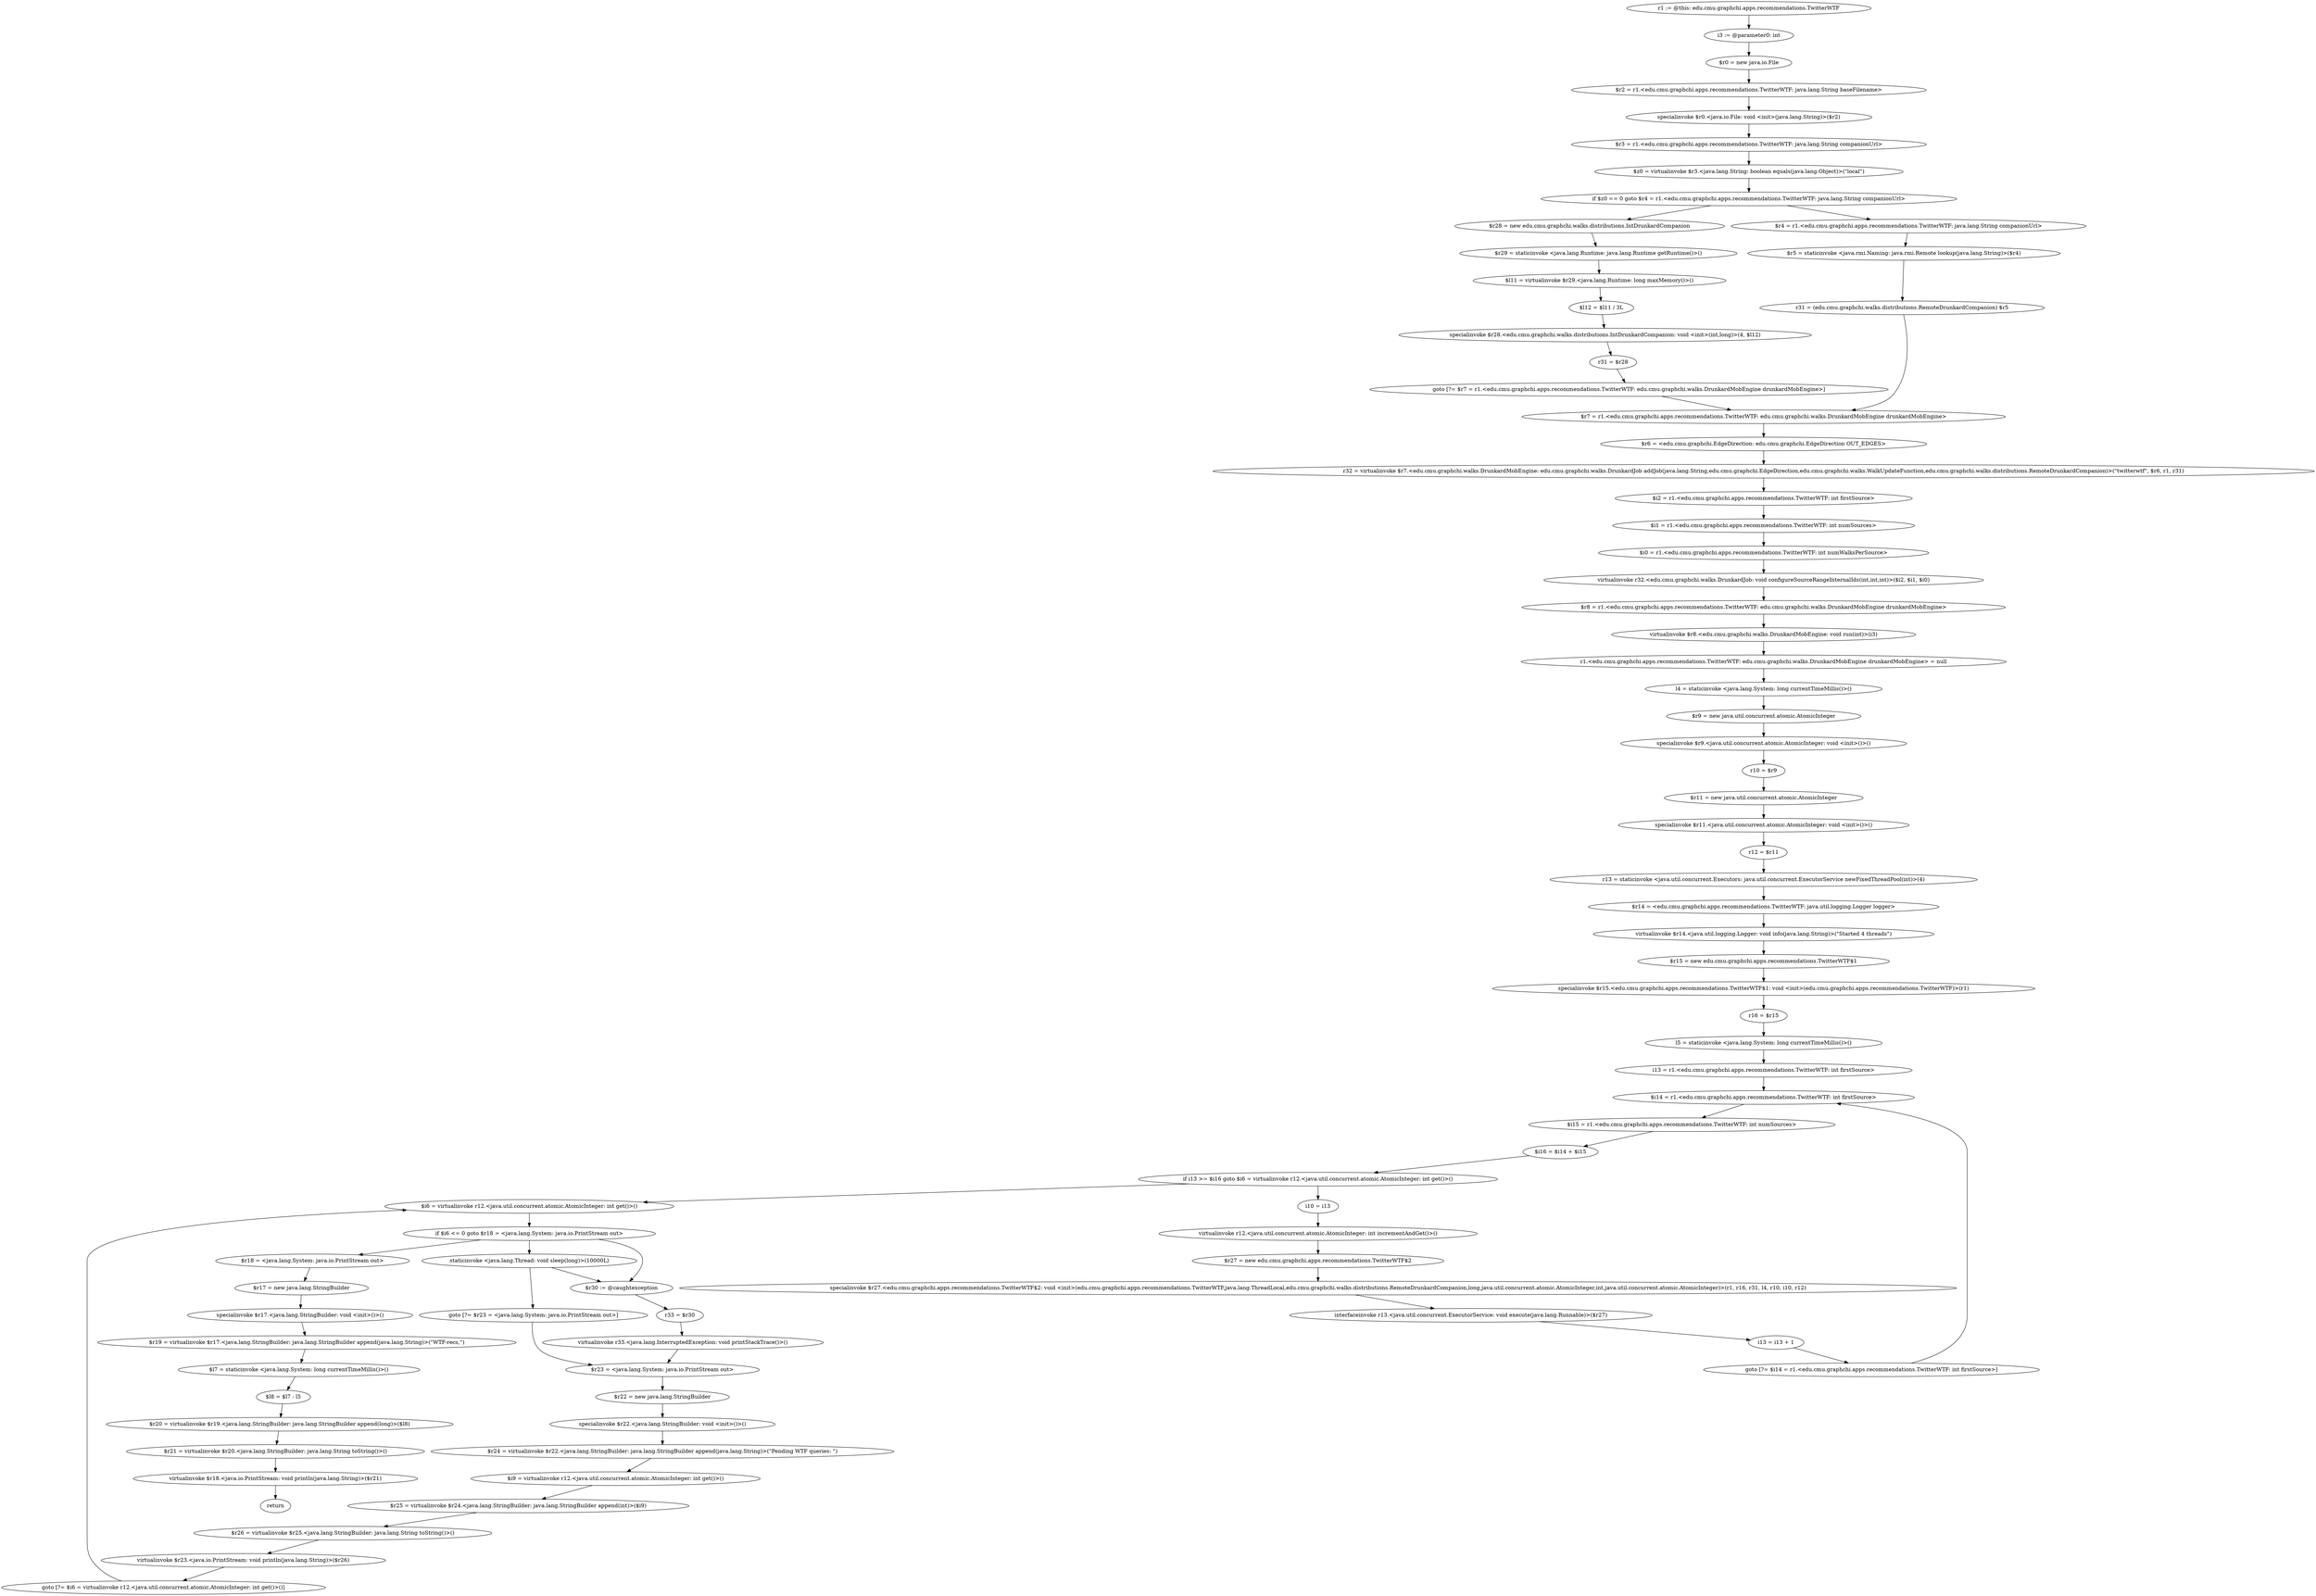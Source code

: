 digraph "unitGraph" {
    "r1 := @this: edu.cmu.graphchi.apps.recommendations.TwitterWTF"
    "i3 := @parameter0: int"
    "$r0 = new java.io.File"
    "$r2 = r1.<edu.cmu.graphchi.apps.recommendations.TwitterWTF: java.lang.String baseFilename>"
    "specialinvoke $r0.<java.io.File: void <init>(java.lang.String)>($r2)"
    "$r3 = r1.<edu.cmu.graphchi.apps.recommendations.TwitterWTF: java.lang.String companionUrl>"
    "$z0 = virtualinvoke $r3.<java.lang.String: boolean equals(java.lang.Object)>(\"local\")"
    "if $z0 == 0 goto $r4 = r1.<edu.cmu.graphchi.apps.recommendations.TwitterWTF: java.lang.String companionUrl>"
    "$r28 = new edu.cmu.graphchi.walks.distributions.IntDrunkardCompanion"
    "$r29 = staticinvoke <java.lang.Runtime: java.lang.Runtime getRuntime()>()"
    "$l11 = virtualinvoke $r29.<java.lang.Runtime: long maxMemory()>()"
    "$l12 = $l11 / 3L"
    "specialinvoke $r28.<edu.cmu.graphchi.walks.distributions.IntDrunkardCompanion: void <init>(int,long)>(4, $l12)"
    "r31 = $r28"
    "goto [?= $r7 = r1.<edu.cmu.graphchi.apps.recommendations.TwitterWTF: edu.cmu.graphchi.walks.DrunkardMobEngine drunkardMobEngine>]"
    "$r4 = r1.<edu.cmu.graphchi.apps.recommendations.TwitterWTF: java.lang.String companionUrl>"
    "$r5 = staticinvoke <java.rmi.Naming: java.rmi.Remote lookup(java.lang.String)>($r4)"
    "r31 = (edu.cmu.graphchi.walks.distributions.RemoteDrunkardCompanion) $r5"
    "$r7 = r1.<edu.cmu.graphchi.apps.recommendations.TwitterWTF: edu.cmu.graphchi.walks.DrunkardMobEngine drunkardMobEngine>"
    "$r6 = <edu.cmu.graphchi.EdgeDirection: edu.cmu.graphchi.EdgeDirection OUT_EDGES>"
    "r32 = virtualinvoke $r7.<edu.cmu.graphchi.walks.DrunkardMobEngine: edu.cmu.graphchi.walks.DrunkardJob addJob(java.lang.String,edu.cmu.graphchi.EdgeDirection,edu.cmu.graphchi.walks.WalkUpdateFunction,edu.cmu.graphchi.walks.distributions.RemoteDrunkardCompanion)>(\"twitterwtf\", $r6, r1, r31)"
    "$i2 = r1.<edu.cmu.graphchi.apps.recommendations.TwitterWTF: int firstSource>"
    "$i1 = r1.<edu.cmu.graphchi.apps.recommendations.TwitterWTF: int numSources>"
    "$i0 = r1.<edu.cmu.graphchi.apps.recommendations.TwitterWTF: int numWalksPerSource>"
    "virtualinvoke r32.<edu.cmu.graphchi.walks.DrunkardJob: void configureSourceRangeInternalIds(int,int,int)>($i2, $i1, $i0)"
    "$r8 = r1.<edu.cmu.graphchi.apps.recommendations.TwitterWTF: edu.cmu.graphchi.walks.DrunkardMobEngine drunkardMobEngine>"
    "virtualinvoke $r8.<edu.cmu.graphchi.walks.DrunkardMobEngine: void run(int)>(i3)"
    "r1.<edu.cmu.graphchi.apps.recommendations.TwitterWTF: edu.cmu.graphchi.walks.DrunkardMobEngine drunkardMobEngine> = null"
    "l4 = staticinvoke <java.lang.System: long currentTimeMillis()>()"
    "$r9 = new java.util.concurrent.atomic.AtomicInteger"
    "specialinvoke $r9.<java.util.concurrent.atomic.AtomicInteger: void <init>()>()"
    "r10 = $r9"
    "$r11 = new java.util.concurrent.atomic.AtomicInteger"
    "specialinvoke $r11.<java.util.concurrent.atomic.AtomicInteger: void <init>()>()"
    "r12 = $r11"
    "r13 = staticinvoke <java.util.concurrent.Executors: java.util.concurrent.ExecutorService newFixedThreadPool(int)>(4)"
    "$r14 = <edu.cmu.graphchi.apps.recommendations.TwitterWTF: java.util.logging.Logger logger>"
    "virtualinvoke $r14.<java.util.logging.Logger: void info(java.lang.String)>(\"Started 4 threads\")"
    "$r15 = new edu.cmu.graphchi.apps.recommendations.TwitterWTF$1"
    "specialinvoke $r15.<edu.cmu.graphchi.apps.recommendations.TwitterWTF$1: void <init>(edu.cmu.graphchi.apps.recommendations.TwitterWTF)>(r1)"
    "r16 = $r15"
    "l5 = staticinvoke <java.lang.System: long currentTimeMillis()>()"
    "i13 = r1.<edu.cmu.graphchi.apps.recommendations.TwitterWTF: int firstSource>"
    "$i14 = r1.<edu.cmu.graphchi.apps.recommendations.TwitterWTF: int firstSource>"
    "$i15 = r1.<edu.cmu.graphchi.apps.recommendations.TwitterWTF: int numSources>"
    "$i16 = $i14 + $i15"
    "if i13 >= $i16 goto $i6 = virtualinvoke r12.<java.util.concurrent.atomic.AtomicInteger: int get()>()"
    "i10 = i13"
    "virtualinvoke r12.<java.util.concurrent.atomic.AtomicInteger: int incrementAndGet()>()"
    "$r27 = new edu.cmu.graphchi.apps.recommendations.TwitterWTF$2"
    "specialinvoke $r27.<edu.cmu.graphchi.apps.recommendations.TwitterWTF$2: void <init>(edu.cmu.graphchi.apps.recommendations.TwitterWTF,java.lang.ThreadLocal,edu.cmu.graphchi.walks.distributions.RemoteDrunkardCompanion,long,java.util.concurrent.atomic.AtomicInteger,int,java.util.concurrent.atomic.AtomicInteger)>(r1, r16, r31, l4, r10, i10, r12)"
    "interfaceinvoke r13.<java.util.concurrent.ExecutorService: void execute(java.lang.Runnable)>($r27)"
    "i13 = i13 + 1"
    "goto [?= $i14 = r1.<edu.cmu.graphchi.apps.recommendations.TwitterWTF: int firstSource>]"
    "$i6 = virtualinvoke r12.<java.util.concurrent.atomic.AtomicInteger: int get()>()"
    "if $i6 <= 0 goto $r18 = <java.lang.System: java.io.PrintStream out>"
    "staticinvoke <java.lang.Thread: void sleep(long)>(10000L)"
    "goto [?= $r23 = <java.lang.System: java.io.PrintStream out>]"
    "$r30 := @caughtexception"
    "r33 = $r30"
    "virtualinvoke r33.<java.lang.InterruptedException: void printStackTrace()>()"
    "$r23 = <java.lang.System: java.io.PrintStream out>"
    "$r22 = new java.lang.StringBuilder"
    "specialinvoke $r22.<java.lang.StringBuilder: void <init>()>()"
    "$r24 = virtualinvoke $r22.<java.lang.StringBuilder: java.lang.StringBuilder append(java.lang.String)>(\"Pending WTF queries: \")"
    "$i9 = virtualinvoke r12.<java.util.concurrent.atomic.AtomicInteger: int get()>()"
    "$r25 = virtualinvoke $r24.<java.lang.StringBuilder: java.lang.StringBuilder append(int)>($i9)"
    "$r26 = virtualinvoke $r25.<java.lang.StringBuilder: java.lang.String toString()>()"
    "virtualinvoke $r23.<java.io.PrintStream: void println(java.lang.String)>($r26)"
    "goto [?= $i6 = virtualinvoke r12.<java.util.concurrent.atomic.AtomicInteger: int get()>()]"
    "$r18 = <java.lang.System: java.io.PrintStream out>"
    "$r17 = new java.lang.StringBuilder"
    "specialinvoke $r17.<java.lang.StringBuilder: void <init>()>()"
    "$r19 = virtualinvoke $r17.<java.lang.StringBuilder: java.lang.StringBuilder append(java.lang.String)>(\"WTF-recs,\")"
    "$l7 = staticinvoke <java.lang.System: long currentTimeMillis()>()"
    "$l8 = $l7 - l5"
    "$r20 = virtualinvoke $r19.<java.lang.StringBuilder: java.lang.StringBuilder append(long)>($l8)"
    "$r21 = virtualinvoke $r20.<java.lang.StringBuilder: java.lang.String toString()>()"
    "virtualinvoke $r18.<java.io.PrintStream: void println(java.lang.String)>($r21)"
    "return"
    "r1 := @this: edu.cmu.graphchi.apps.recommendations.TwitterWTF"->"i3 := @parameter0: int";
    "i3 := @parameter0: int"->"$r0 = new java.io.File";
    "$r0 = new java.io.File"->"$r2 = r1.<edu.cmu.graphchi.apps.recommendations.TwitterWTF: java.lang.String baseFilename>";
    "$r2 = r1.<edu.cmu.graphchi.apps.recommendations.TwitterWTF: java.lang.String baseFilename>"->"specialinvoke $r0.<java.io.File: void <init>(java.lang.String)>($r2)";
    "specialinvoke $r0.<java.io.File: void <init>(java.lang.String)>($r2)"->"$r3 = r1.<edu.cmu.graphchi.apps.recommendations.TwitterWTF: java.lang.String companionUrl>";
    "$r3 = r1.<edu.cmu.graphchi.apps.recommendations.TwitterWTF: java.lang.String companionUrl>"->"$z0 = virtualinvoke $r3.<java.lang.String: boolean equals(java.lang.Object)>(\"local\")";
    "$z0 = virtualinvoke $r3.<java.lang.String: boolean equals(java.lang.Object)>(\"local\")"->"if $z0 == 0 goto $r4 = r1.<edu.cmu.graphchi.apps.recommendations.TwitterWTF: java.lang.String companionUrl>";
    "if $z0 == 0 goto $r4 = r1.<edu.cmu.graphchi.apps.recommendations.TwitterWTF: java.lang.String companionUrl>"->"$r28 = new edu.cmu.graphchi.walks.distributions.IntDrunkardCompanion";
    "if $z0 == 0 goto $r4 = r1.<edu.cmu.graphchi.apps.recommendations.TwitterWTF: java.lang.String companionUrl>"->"$r4 = r1.<edu.cmu.graphchi.apps.recommendations.TwitterWTF: java.lang.String companionUrl>";
    "$r28 = new edu.cmu.graphchi.walks.distributions.IntDrunkardCompanion"->"$r29 = staticinvoke <java.lang.Runtime: java.lang.Runtime getRuntime()>()";
    "$r29 = staticinvoke <java.lang.Runtime: java.lang.Runtime getRuntime()>()"->"$l11 = virtualinvoke $r29.<java.lang.Runtime: long maxMemory()>()";
    "$l11 = virtualinvoke $r29.<java.lang.Runtime: long maxMemory()>()"->"$l12 = $l11 / 3L";
    "$l12 = $l11 / 3L"->"specialinvoke $r28.<edu.cmu.graphchi.walks.distributions.IntDrunkardCompanion: void <init>(int,long)>(4, $l12)";
    "specialinvoke $r28.<edu.cmu.graphchi.walks.distributions.IntDrunkardCompanion: void <init>(int,long)>(4, $l12)"->"r31 = $r28";
    "r31 = $r28"->"goto [?= $r7 = r1.<edu.cmu.graphchi.apps.recommendations.TwitterWTF: edu.cmu.graphchi.walks.DrunkardMobEngine drunkardMobEngine>]";
    "goto [?= $r7 = r1.<edu.cmu.graphchi.apps.recommendations.TwitterWTF: edu.cmu.graphchi.walks.DrunkardMobEngine drunkardMobEngine>]"->"$r7 = r1.<edu.cmu.graphchi.apps.recommendations.TwitterWTF: edu.cmu.graphchi.walks.DrunkardMobEngine drunkardMobEngine>";
    "$r4 = r1.<edu.cmu.graphchi.apps.recommendations.TwitterWTF: java.lang.String companionUrl>"->"$r5 = staticinvoke <java.rmi.Naming: java.rmi.Remote lookup(java.lang.String)>($r4)";
    "$r5 = staticinvoke <java.rmi.Naming: java.rmi.Remote lookup(java.lang.String)>($r4)"->"r31 = (edu.cmu.graphchi.walks.distributions.RemoteDrunkardCompanion) $r5";
    "r31 = (edu.cmu.graphchi.walks.distributions.RemoteDrunkardCompanion) $r5"->"$r7 = r1.<edu.cmu.graphchi.apps.recommendations.TwitterWTF: edu.cmu.graphchi.walks.DrunkardMobEngine drunkardMobEngine>";
    "$r7 = r1.<edu.cmu.graphchi.apps.recommendations.TwitterWTF: edu.cmu.graphchi.walks.DrunkardMobEngine drunkardMobEngine>"->"$r6 = <edu.cmu.graphchi.EdgeDirection: edu.cmu.graphchi.EdgeDirection OUT_EDGES>";
    "$r6 = <edu.cmu.graphchi.EdgeDirection: edu.cmu.graphchi.EdgeDirection OUT_EDGES>"->"r32 = virtualinvoke $r7.<edu.cmu.graphchi.walks.DrunkardMobEngine: edu.cmu.graphchi.walks.DrunkardJob addJob(java.lang.String,edu.cmu.graphchi.EdgeDirection,edu.cmu.graphchi.walks.WalkUpdateFunction,edu.cmu.graphchi.walks.distributions.RemoteDrunkardCompanion)>(\"twitterwtf\", $r6, r1, r31)";
    "r32 = virtualinvoke $r7.<edu.cmu.graphchi.walks.DrunkardMobEngine: edu.cmu.graphchi.walks.DrunkardJob addJob(java.lang.String,edu.cmu.graphchi.EdgeDirection,edu.cmu.graphchi.walks.WalkUpdateFunction,edu.cmu.graphchi.walks.distributions.RemoteDrunkardCompanion)>(\"twitterwtf\", $r6, r1, r31)"->"$i2 = r1.<edu.cmu.graphchi.apps.recommendations.TwitterWTF: int firstSource>";
    "$i2 = r1.<edu.cmu.graphchi.apps.recommendations.TwitterWTF: int firstSource>"->"$i1 = r1.<edu.cmu.graphchi.apps.recommendations.TwitterWTF: int numSources>";
    "$i1 = r1.<edu.cmu.graphchi.apps.recommendations.TwitterWTF: int numSources>"->"$i0 = r1.<edu.cmu.graphchi.apps.recommendations.TwitterWTF: int numWalksPerSource>";
    "$i0 = r1.<edu.cmu.graphchi.apps.recommendations.TwitterWTF: int numWalksPerSource>"->"virtualinvoke r32.<edu.cmu.graphchi.walks.DrunkardJob: void configureSourceRangeInternalIds(int,int,int)>($i2, $i1, $i0)";
    "virtualinvoke r32.<edu.cmu.graphchi.walks.DrunkardJob: void configureSourceRangeInternalIds(int,int,int)>($i2, $i1, $i0)"->"$r8 = r1.<edu.cmu.graphchi.apps.recommendations.TwitterWTF: edu.cmu.graphchi.walks.DrunkardMobEngine drunkardMobEngine>";
    "$r8 = r1.<edu.cmu.graphchi.apps.recommendations.TwitterWTF: edu.cmu.graphchi.walks.DrunkardMobEngine drunkardMobEngine>"->"virtualinvoke $r8.<edu.cmu.graphchi.walks.DrunkardMobEngine: void run(int)>(i3)";
    "virtualinvoke $r8.<edu.cmu.graphchi.walks.DrunkardMobEngine: void run(int)>(i3)"->"r1.<edu.cmu.graphchi.apps.recommendations.TwitterWTF: edu.cmu.graphchi.walks.DrunkardMobEngine drunkardMobEngine> = null";
    "r1.<edu.cmu.graphchi.apps.recommendations.TwitterWTF: edu.cmu.graphchi.walks.DrunkardMobEngine drunkardMobEngine> = null"->"l4 = staticinvoke <java.lang.System: long currentTimeMillis()>()";
    "l4 = staticinvoke <java.lang.System: long currentTimeMillis()>()"->"$r9 = new java.util.concurrent.atomic.AtomicInteger";
    "$r9 = new java.util.concurrent.atomic.AtomicInteger"->"specialinvoke $r9.<java.util.concurrent.atomic.AtomicInteger: void <init>()>()";
    "specialinvoke $r9.<java.util.concurrent.atomic.AtomicInteger: void <init>()>()"->"r10 = $r9";
    "r10 = $r9"->"$r11 = new java.util.concurrent.atomic.AtomicInteger";
    "$r11 = new java.util.concurrent.atomic.AtomicInteger"->"specialinvoke $r11.<java.util.concurrent.atomic.AtomicInteger: void <init>()>()";
    "specialinvoke $r11.<java.util.concurrent.atomic.AtomicInteger: void <init>()>()"->"r12 = $r11";
    "r12 = $r11"->"r13 = staticinvoke <java.util.concurrent.Executors: java.util.concurrent.ExecutorService newFixedThreadPool(int)>(4)";
    "r13 = staticinvoke <java.util.concurrent.Executors: java.util.concurrent.ExecutorService newFixedThreadPool(int)>(4)"->"$r14 = <edu.cmu.graphchi.apps.recommendations.TwitterWTF: java.util.logging.Logger logger>";
    "$r14 = <edu.cmu.graphchi.apps.recommendations.TwitterWTF: java.util.logging.Logger logger>"->"virtualinvoke $r14.<java.util.logging.Logger: void info(java.lang.String)>(\"Started 4 threads\")";
    "virtualinvoke $r14.<java.util.logging.Logger: void info(java.lang.String)>(\"Started 4 threads\")"->"$r15 = new edu.cmu.graphchi.apps.recommendations.TwitterWTF$1";
    "$r15 = new edu.cmu.graphchi.apps.recommendations.TwitterWTF$1"->"specialinvoke $r15.<edu.cmu.graphchi.apps.recommendations.TwitterWTF$1: void <init>(edu.cmu.graphchi.apps.recommendations.TwitterWTF)>(r1)";
    "specialinvoke $r15.<edu.cmu.graphchi.apps.recommendations.TwitterWTF$1: void <init>(edu.cmu.graphchi.apps.recommendations.TwitterWTF)>(r1)"->"r16 = $r15";
    "r16 = $r15"->"l5 = staticinvoke <java.lang.System: long currentTimeMillis()>()";
    "l5 = staticinvoke <java.lang.System: long currentTimeMillis()>()"->"i13 = r1.<edu.cmu.graphchi.apps.recommendations.TwitterWTF: int firstSource>";
    "i13 = r1.<edu.cmu.graphchi.apps.recommendations.TwitterWTF: int firstSource>"->"$i14 = r1.<edu.cmu.graphchi.apps.recommendations.TwitterWTF: int firstSource>";
    "$i14 = r1.<edu.cmu.graphchi.apps.recommendations.TwitterWTF: int firstSource>"->"$i15 = r1.<edu.cmu.graphchi.apps.recommendations.TwitterWTF: int numSources>";
    "$i15 = r1.<edu.cmu.graphchi.apps.recommendations.TwitterWTF: int numSources>"->"$i16 = $i14 + $i15";
    "$i16 = $i14 + $i15"->"if i13 >= $i16 goto $i6 = virtualinvoke r12.<java.util.concurrent.atomic.AtomicInteger: int get()>()";
    "if i13 >= $i16 goto $i6 = virtualinvoke r12.<java.util.concurrent.atomic.AtomicInteger: int get()>()"->"i10 = i13";
    "if i13 >= $i16 goto $i6 = virtualinvoke r12.<java.util.concurrent.atomic.AtomicInteger: int get()>()"->"$i6 = virtualinvoke r12.<java.util.concurrent.atomic.AtomicInteger: int get()>()";
    "i10 = i13"->"virtualinvoke r12.<java.util.concurrent.atomic.AtomicInteger: int incrementAndGet()>()";
    "virtualinvoke r12.<java.util.concurrent.atomic.AtomicInteger: int incrementAndGet()>()"->"$r27 = new edu.cmu.graphchi.apps.recommendations.TwitterWTF$2";
    "$r27 = new edu.cmu.graphchi.apps.recommendations.TwitterWTF$2"->"specialinvoke $r27.<edu.cmu.graphchi.apps.recommendations.TwitterWTF$2: void <init>(edu.cmu.graphchi.apps.recommendations.TwitterWTF,java.lang.ThreadLocal,edu.cmu.graphchi.walks.distributions.RemoteDrunkardCompanion,long,java.util.concurrent.atomic.AtomicInteger,int,java.util.concurrent.atomic.AtomicInteger)>(r1, r16, r31, l4, r10, i10, r12)";
    "specialinvoke $r27.<edu.cmu.graphchi.apps.recommendations.TwitterWTF$2: void <init>(edu.cmu.graphchi.apps.recommendations.TwitterWTF,java.lang.ThreadLocal,edu.cmu.graphchi.walks.distributions.RemoteDrunkardCompanion,long,java.util.concurrent.atomic.AtomicInteger,int,java.util.concurrent.atomic.AtomicInteger)>(r1, r16, r31, l4, r10, i10, r12)"->"interfaceinvoke r13.<java.util.concurrent.ExecutorService: void execute(java.lang.Runnable)>($r27)";
    "interfaceinvoke r13.<java.util.concurrent.ExecutorService: void execute(java.lang.Runnable)>($r27)"->"i13 = i13 + 1";
    "i13 = i13 + 1"->"goto [?= $i14 = r1.<edu.cmu.graphchi.apps.recommendations.TwitterWTF: int firstSource>]";
    "goto [?= $i14 = r1.<edu.cmu.graphchi.apps.recommendations.TwitterWTF: int firstSource>]"->"$i14 = r1.<edu.cmu.graphchi.apps.recommendations.TwitterWTF: int firstSource>";
    "$i6 = virtualinvoke r12.<java.util.concurrent.atomic.AtomicInteger: int get()>()"->"if $i6 <= 0 goto $r18 = <java.lang.System: java.io.PrintStream out>";
    "if $i6 <= 0 goto $r18 = <java.lang.System: java.io.PrintStream out>"->"staticinvoke <java.lang.Thread: void sleep(long)>(10000L)";
    "if $i6 <= 0 goto $r18 = <java.lang.System: java.io.PrintStream out>"->"$r18 = <java.lang.System: java.io.PrintStream out>";
    "if $i6 <= 0 goto $r18 = <java.lang.System: java.io.PrintStream out>"->"$r30 := @caughtexception";
    "staticinvoke <java.lang.Thread: void sleep(long)>(10000L)"->"goto [?= $r23 = <java.lang.System: java.io.PrintStream out>]";
    "staticinvoke <java.lang.Thread: void sleep(long)>(10000L)"->"$r30 := @caughtexception";
    "goto [?= $r23 = <java.lang.System: java.io.PrintStream out>]"->"$r23 = <java.lang.System: java.io.PrintStream out>";
    "$r30 := @caughtexception"->"r33 = $r30";
    "r33 = $r30"->"virtualinvoke r33.<java.lang.InterruptedException: void printStackTrace()>()";
    "virtualinvoke r33.<java.lang.InterruptedException: void printStackTrace()>()"->"$r23 = <java.lang.System: java.io.PrintStream out>";
    "$r23 = <java.lang.System: java.io.PrintStream out>"->"$r22 = new java.lang.StringBuilder";
    "$r22 = new java.lang.StringBuilder"->"specialinvoke $r22.<java.lang.StringBuilder: void <init>()>()";
    "specialinvoke $r22.<java.lang.StringBuilder: void <init>()>()"->"$r24 = virtualinvoke $r22.<java.lang.StringBuilder: java.lang.StringBuilder append(java.lang.String)>(\"Pending WTF queries: \")";
    "$r24 = virtualinvoke $r22.<java.lang.StringBuilder: java.lang.StringBuilder append(java.lang.String)>(\"Pending WTF queries: \")"->"$i9 = virtualinvoke r12.<java.util.concurrent.atomic.AtomicInteger: int get()>()";
    "$i9 = virtualinvoke r12.<java.util.concurrent.atomic.AtomicInteger: int get()>()"->"$r25 = virtualinvoke $r24.<java.lang.StringBuilder: java.lang.StringBuilder append(int)>($i9)";
    "$r25 = virtualinvoke $r24.<java.lang.StringBuilder: java.lang.StringBuilder append(int)>($i9)"->"$r26 = virtualinvoke $r25.<java.lang.StringBuilder: java.lang.String toString()>()";
    "$r26 = virtualinvoke $r25.<java.lang.StringBuilder: java.lang.String toString()>()"->"virtualinvoke $r23.<java.io.PrintStream: void println(java.lang.String)>($r26)";
    "virtualinvoke $r23.<java.io.PrintStream: void println(java.lang.String)>($r26)"->"goto [?= $i6 = virtualinvoke r12.<java.util.concurrent.atomic.AtomicInteger: int get()>()]";
    "goto [?= $i6 = virtualinvoke r12.<java.util.concurrent.atomic.AtomicInteger: int get()>()]"->"$i6 = virtualinvoke r12.<java.util.concurrent.atomic.AtomicInteger: int get()>()";
    "$r18 = <java.lang.System: java.io.PrintStream out>"->"$r17 = new java.lang.StringBuilder";
    "$r17 = new java.lang.StringBuilder"->"specialinvoke $r17.<java.lang.StringBuilder: void <init>()>()";
    "specialinvoke $r17.<java.lang.StringBuilder: void <init>()>()"->"$r19 = virtualinvoke $r17.<java.lang.StringBuilder: java.lang.StringBuilder append(java.lang.String)>(\"WTF-recs,\")";
    "$r19 = virtualinvoke $r17.<java.lang.StringBuilder: java.lang.StringBuilder append(java.lang.String)>(\"WTF-recs,\")"->"$l7 = staticinvoke <java.lang.System: long currentTimeMillis()>()";
    "$l7 = staticinvoke <java.lang.System: long currentTimeMillis()>()"->"$l8 = $l7 - l5";
    "$l8 = $l7 - l5"->"$r20 = virtualinvoke $r19.<java.lang.StringBuilder: java.lang.StringBuilder append(long)>($l8)";
    "$r20 = virtualinvoke $r19.<java.lang.StringBuilder: java.lang.StringBuilder append(long)>($l8)"->"$r21 = virtualinvoke $r20.<java.lang.StringBuilder: java.lang.String toString()>()";
    "$r21 = virtualinvoke $r20.<java.lang.StringBuilder: java.lang.String toString()>()"->"virtualinvoke $r18.<java.io.PrintStream: void println(java.lang.String)>($r21)";
    "virtualinvoke $r18.<java.io.PrintStream: void println(java.lang.String)>($r21)"->"return";
}
